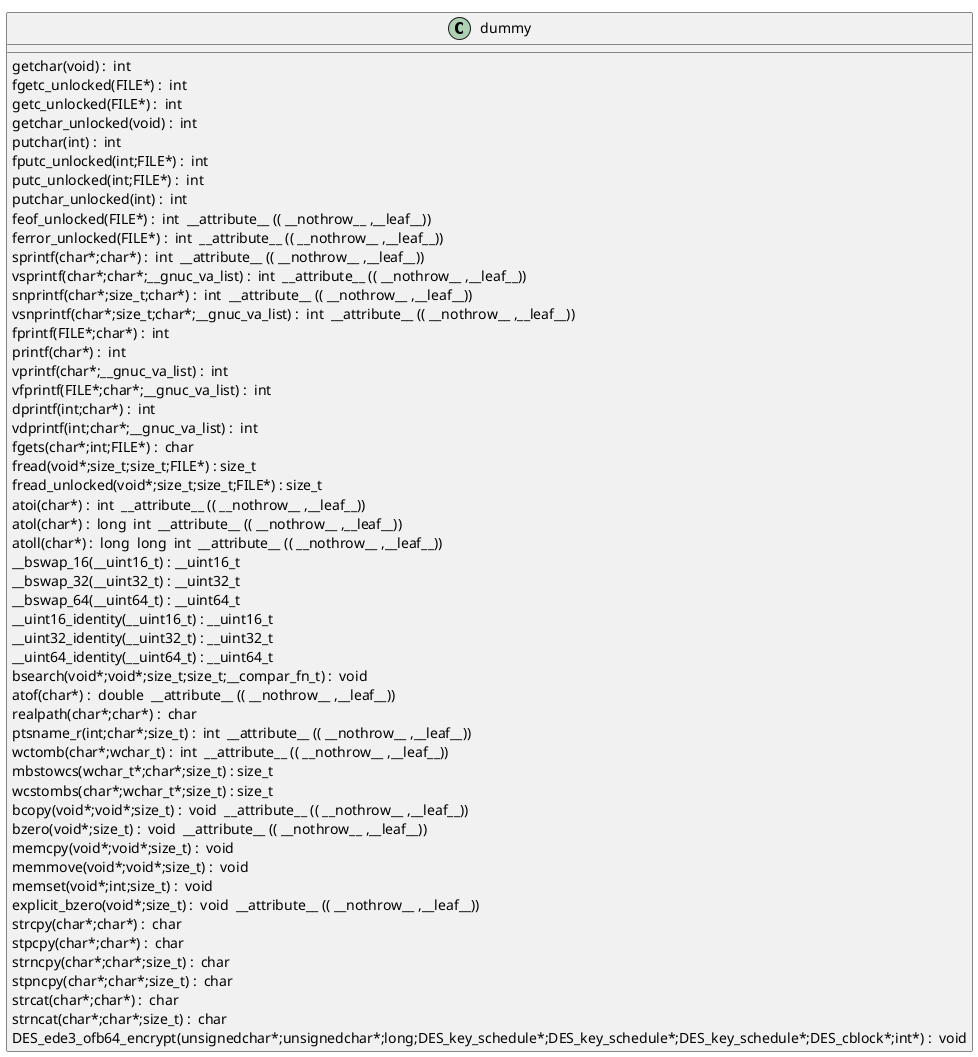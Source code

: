 @startuml
!pragma layout smetana
class dummy {
getchar(void) :  int  [[[./../../.././qc/crypto/des/ofb64ede.c.html#903]]]
fgetc_unlocked(FILE*) :  int  [[[./../../.././qc/crypto/des/ofb64ede.c.html#912]]]
getc_unlocked(FILE*) :  int  [[[./../../.././qc/crypto/des/ofb64ede.c.html#922]]]
getchar_unlocked(void) :  int  [[[./../../.././qc/crypto/des/ofb64ede.c.html#929]]]
putchar(int) :  int  [[[./../../.././qc/crypto/des/ofb64ede.c.html#938]]]
fputc_unlocked(int;FILE*) :  int  [[[./../../.././qc/crypto/des/ofb64ede.c.html#947]]]
putc_unlocked(int;FILE*) :  int  [[[./../../.././qc/crypto/des/ofb64ede.c.html#957]]]
putchar_unlocked(int) :  int  [[[./../../.././qc/crypto/des/ofb64ede.c.html#964]]]
feof_unlocked(FILE*) :  int  __attribute__ (( __nothrow__ ,__leaf__)) [[[./../../.././qc/crypto/des/ofb64ede.c.html#970]]]
ferror_unlocked(FILE*) :  int  __attribute__ (( __nothrow__ ,__leaf__)) [[[./../../.././qc/crypto/des/ofb64ede.c.html#977]]]
sprintf(char*;char*) :  int  __attribute__ (( __nothrow__ ,__leaf__)) [[[./../../.././qc/crypto/des/ofb64ede.c.html#996]]]
vsprintf(char*;char*;__gnuc_va_list) :  int  __attribute__ (( __nothrow__ ,__leaf__)) [[[./../../.././qc/crypto/des/ofb64ede.c.html#1009]]]
snprintf(char*;size_t;char*) :  int  __attribute__ (( __nothrow__ ,__leaf__)) [[[./../../.././qc/crypto/des/ofb64ede.c.html#1028]]]
vsnprintf(char*;size_t;char*;__gnuc_va_list) :  int  __attribute__ (( __nothrow__ ,__leaf__)) [[[./../../.././qc/crypto/des/ofb64ede.c.html#1042]]]
fprintf(FILE*;char*) :  int  [[[./../../.././qc/crypto/des/ofb64ede.c.html#1063]]]
printf(char*) :  int  [[[./../../.././qc/crypto/des/ofb64ede.c.html#1070]]]
vprintf(char*;__gnuc_va_list) :  int  [[[./../../.././qc/crypto/des/ofb64ede.c.html#1082]]]
vfprintf(FILE*;char*;__gnuc_va_list) :  int  [[[./../../.././qc/crypto/des/ofb64ede.c.html#1092]]]
dprintf(int;char*) :  int  [[[./../../.././qc/crypto/des/ofb64ede.c.html#1107]]]
vdprintf(int;char*;__gnuc_va_list) :  int  [[[./../../.././qc/crypto/des/ofb64ede.c.html#1118]]]
fgets(char*;int;FILE*) :  char  [[[./../../.././qc/crypto/des/ofb64ede.c.html#1137]]]
fread(void*;size_t;size_t;FILE*) : size_t [[[./../../.././qc/crypto/des/ofb64ede.c.html#1163]]]
fread_unlocked(void*;size_t;size_t;FILE*) : size_t [[[./../../.././qc/crypto/des/ofb64ede.c.html#1190]]]
atoi(char*) :  int  __attribute__ (( __nothrow__ ,__leaf__)) [[[./../../.././qc/crypto/des/ofb64ede.c.html#1350]]]
atol(char*) :  long  int  __attribute__ (( __nothrow__ ,__leaf__)) [[[./../../.././qc/crypto/des/ofb64ede.c.html#1355]]]
atoll(char*) :  long  long  int  __attribute__ (( __nothrow__ ,__leaf__)) [[[./../../.././qc/crypto/des/ofb64ede.c.html#1362]]]
__bswap_16(__uint16_t) : __uint16_t [[[./../../.././qc/crypto/des/ofb64ede.c.html#1509]]]
__bswap_32(__uint32_t) : __uint32_t [[[./../../.././qc/crypto/des/ofb64ede.c.html#1524]]]
__bswap_64(__uint64_t) : __uint64_t [[[./../../.././qc/crypto/des/ofb64ede.c.html#1534]]]
__uint16_identity(__uint16_t) : __uint16_t [[[./../../.././qc/crypto/des/ofb64ede.c.html#1546]]]
__uint32_identity(__uint32_t) : __uint32_t [[[./../../.././qc/crypto/des/ofb64ede.c.html#1552]]]
__uint64_identity(__uint64_t) : __uint64_t [[[./../../.././qc/crypto/des/ofb64ede.c.html#1558]]]
bsearch(void*;void*;size_t;size_t;__compar_fn_t) :  void  [[[./../../.././qc/crypto/des/ofb64ede.c.html#2226]]]
atof(char*) :  double  __attribute__ (( __nothrow__ ,__leaf__)) [[[./../../.././qc/crypto/des/ofb64ede.c.html#1]]]
realpath(char*;char*) :  char  [[[./../../.././qc/crypto/des/ofb64ede.c.html#1]]]
ptsname_r(int;char*;size_t) :  int  __attribute__ (( __nothrow__ ,__leaf__)) [[[./../../.././qc/crypto/des/ofb64ede.c.html#1]]]
wctomb(char*;wchar_t) :  int  __attribute__ (( __nothrow__ ,__leaf__)) [[[./../../.././qc/crypto/des/ofb64ede.c.html#1]]]
mbstowcs(wchar_t*;char*;size_t) : size_t [[[./../../.././qc/crypto/des/ofb64ede.c.html#1]]]
wcstombs(char*;wchar_t*;size_t) : size_t [[[./../../.././qc/crypto/des/ofb64ede.c.html#1]]]
bcopy(void*;void*;size_t) :  void  __attribute__ (( __nothrow__ ,__leaf__)) [[[./../../.././qc/crypto/des/ofb64ede.c.html#1]]]
bzero(void*;size_t) :  void  __attribute__ (( __nothrow__ ,__leaf__)) [[[./../../.././qc/crypto/des/ofb64ede.c.html#1]]]
memcpy(void*;void*;size_t) :  void  [[[./../../.././qc/crypto/des/ofb64ede.c.html#1]]]
memmove(void*;void*;size_t) :  void  [[[./../../.././qc/crypto/des/ofb64ede.c.html#1]]]
memset(void*;int;size_t) :  void  [[[./../../.././qc/crypto/des/ofb64ede.c.html#1]]]
explicit_bzero(void*;size_t) :  void  __attribute__ (( __nothrow__ ,__leaf__)) [[[./../../.././qc/crypto/des/ofb64ede.c.html#1]]]
strcpy(char*;char*) :  char  [[[./../../.././qc/crypto/des/ofb64ede.c.html#1]]]
stpcpy(char*;char*) :  char  [[[./../../.././qc/crypto/des/ofb64ede.c.html#1]]]
strncpy(char*;char*;size_t) :  char  [[[./../../.././qc/crypto/des/ofb64ede.c.html#1]]]
stpncpy(char*;char*;size_t) :  char  [[[./../../.././qc/crypto/des/ofb64ede.c.html#1]]]
strcat(char*;char*) :  char  [[[./../../.././qc/crypto/des/ofb64ede.c.html#1]]]
strncat(char*;char*;size_t) :  char  [[[./../../.././qc/crypto/des/ofb64ede.c.html#1]]]
DES_ede3_ofb64_encrypt(unsignedchar*;unsignedchar*;long;DES_key_schedule*;DES_key_schedule*;DES_key_schedule*;DES_cblock*;int*) :  void  [[[./../../.././qc/crypto/des/ofb64ede.c.html#1]]]
} 
@enduml
